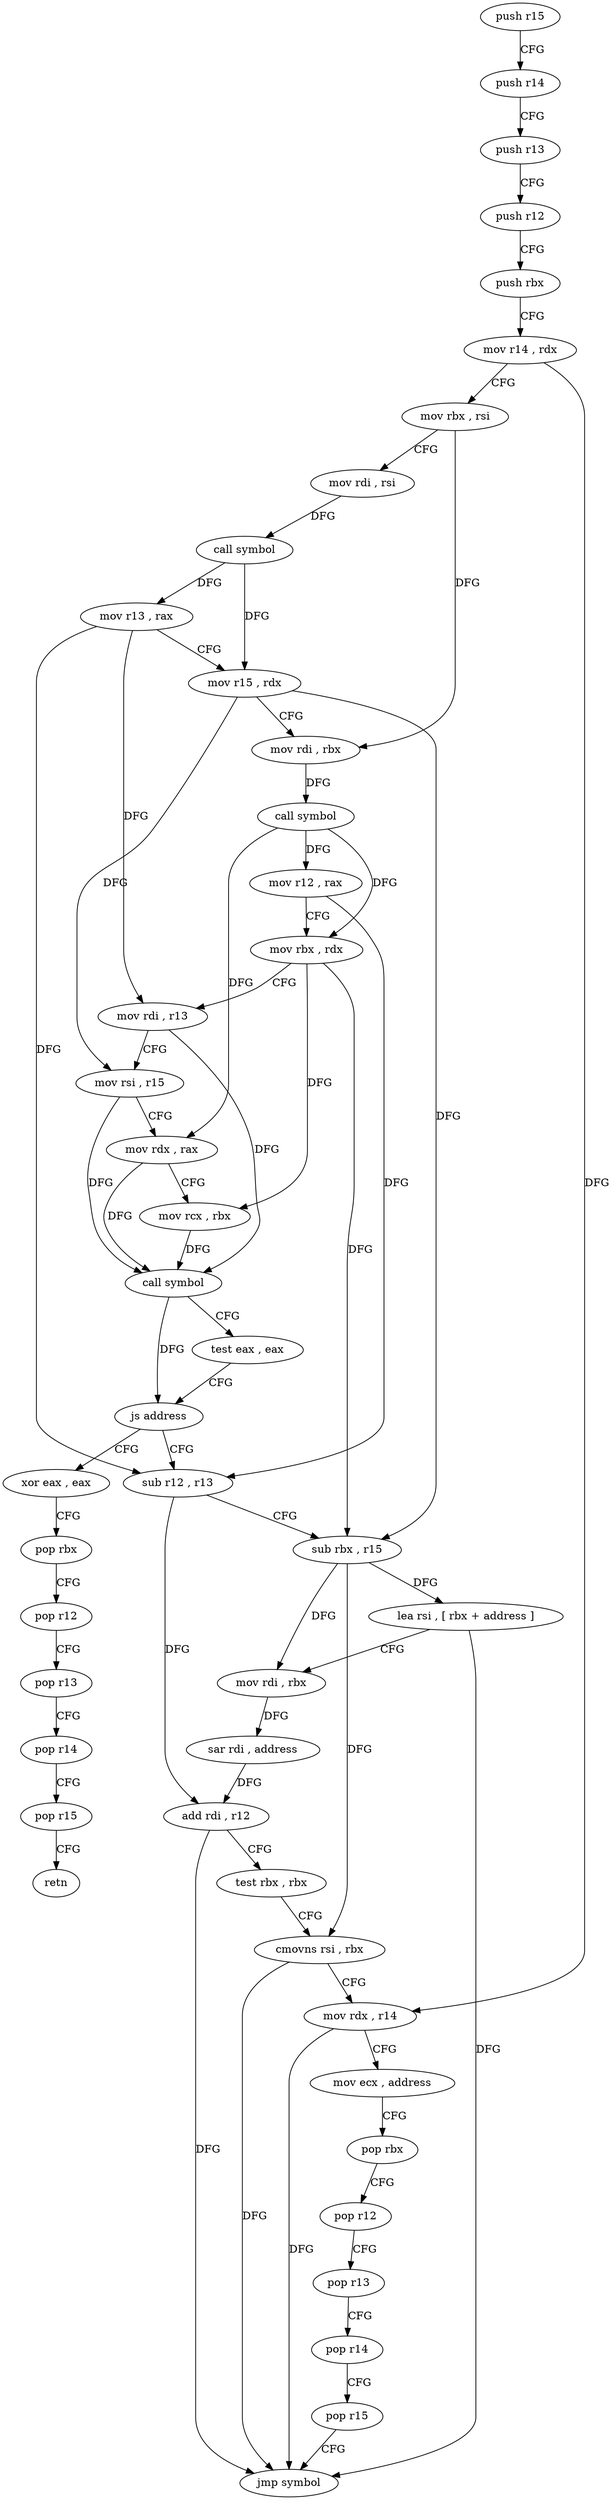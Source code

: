 digraph "func" {
"4215088" [label = "push r15" ]
"4215090" [label = "push r14" ]
"4215092" [label = "push r13" ]
"4215094" [label = "push r12" ]
"4215096" [label = "push rbx" ]
"4215097" [label = "mov r14 , rdx" ]
"4215100" [label = "mov rbx , rsi" ]
"4215103" [label = "mov rdi , rsi" ]
"4215106" [label = "call symbol" ]
"4215111" [label = "mov r13 , rax" ]
"4215114" [label = "mov r15 , rdx" ]
"4215117" [label = "mov rdi , rbx" ]
"4215120" [label = "call symbol" ]
"4215125" [label = "mov r12 , rax" ]
"4215128" [label = "mov rbx , rdx" ]
"4215131" [label = "mov rdi , r13" ]
"4215134" [label = "mov rsi , r15" ]
"4215137" [label = "mov rdx , rax" ]
"4215140" [label = "mov rcx , rbx" ]
"4215143" [label = "call symbol" ]
"4215148" [label = "test eax , eax" ]
"4215150" [label = "js address" ]
"4215204" [label = "xor eax , eax" ]
"4215152" [label = "sub r12 , r13" ]
"4215206" [label = "pop rbx" ]
"4215207" [label = "pop r12" ]
"4215209" [label = "pop r13" ]
"4215211" [label = "pop r14" ]
"4215213" [label = "pop r15" ]
"4215215" [label = "retn" ]
"4215155" [label = "sub rbx , r15" ]
"4215158" [label = "lea rsi , [ rbx + address ]" ]
"4215165" [label = "mov rdi , rbx" ]
"4215168" [label = "sar rdi , address" ]
"4215172" [label = "add rdi , r12" ]
"4215175" [label = "test rbx , rbx" ]
"4215178" [label = "cmovns rsi , rbx" ]
"4215182" [label = "mov rdx , r14" ]
"4215185" [label = "mov ecx , address" ]
"4215190" [label = "pop rbx" ]
"4215191" [label = "pop r12" ]
"4215193" [label = "pop r13" ]
"4215195" [label = "pop r14" ]
"4215197" [label = "pop r15" ]
"4215199" [label = "jmp symbol" ]
"4215088" -> "4215090" [ label = "CFG" ]
"4215090" -> "4215092" [ label = "CFG" ]
"4215092" -> "4215094" [ label = "CFG" ]
"4215094" -> "4215096" [ label = "CFG" ]
"4215096" -> "4215097" [ label = "CFG" ]
"4215097" -> "4215100" [ label = "CFG" ]
"4215097" -> "4215182" [ label = "DFG" ]
"4215100" -> "4215103" [ label = "CFG" ]
"4215100" -> "4215117" [ label = "DFG" ]
"4215103" -> "4215106" [ label = "DFG" ]
"4215106" -> "4215111" [ label = "DFG" ]
"4215106" -> "4215114" [ label = "DFG" ]
"4215111" -> "4215114" [ label = "CFG" ]
"4215111" -> "4215131" [ label = "DFG" ]
"4215111" -> "4215152" [ label = "DFG" ]
"4215114" -> "4215117" [ label = "CFG" ]
"4215114" -> "4215134" [ label = "DFG" ]
"4215114" -> "4215155" [ label = "DFG" ]
"4215117" -> "4215120" [ label = "DFG" ]
"4215120" -> "4215125" [ label = "DFG" ]
"4215120" -> "4215137" [ label = "DFG" ]
"4215120" -> "4215128" [ label = "DFG" ]
"4215125" -> "4215128" [ label = "CFG" ]
"4215125" -> "4215152" [ label = "DFG" ]
"4215128" -> "4215131" [ label = "CFG" ]
"4215128" -> "4215140" [ label = "DFG" ]
"4215128" -> "4215155" [ label = "DFG" ]
"4215131" -> "4215134" [ label = "CFG" ]
"4215131" -> "4215143" [ label = "DFG" ]
"4215134" -> "4215137" [ label = "CFG" ]
"4215134" -> "4215143" [ label = "DFG" ]
"4215137" -> "4215140" [ label = "CFG" ]
"4215137" -> "4215143" [ label = "DFG" ]
"4215140" -> "4215143" [ label = "DFG" ]
"4215143" -> "4215148" [ label = "CFG" ]
"4215143" -> "4215150" [ label = "DFG" ]
"4215148" -> "4215150" [ label = "CFG" ]
"4215150" -> "4215204" [ label = "CFG" ]
"4215150" -> "4215152" [ label = "CFG" ]
"4215204" -> "4215206" [ label = "CFG" ]
"4215152" -> "4215155" [ label = "CFG" ]
"4215152" -> "4215172" [ label = "DFG" ]
"4215206" -> "4215207" [ label = "CFG" ]
"4215207" -> "4215209" [ label = "CFG" ]
"4215209" -> "4215211" [ label = "CFG" ]
"4215211" -> "4215213" [ label = "CFG" ]
"4215213" -> "4215215" [ label = "CFG" ]
"4215155" -> "4215158" [ label = "DFG" ]
"4215155" -> "4215165" [ label = "DFG" ]
"4215155" -> "4215178" [ label = "DFG" ]
"4215158" -> "4215165" [ label = "CFG" ]
"4215158" -> "4215199" [ label = "DFG" ]
"4215165" -> "4215168" [ label = "DFG" ]
"4215168" -> "4215172" [ label = "DFG" ]
"4215172" -> "4215175" [ label = "CFG" ]
"4215172" -> "4215199" [ label = "DFG" ]
"4215175" -> "4215178" [ label = "CFG" ]
"4215178" -> "4215182" [ label = "CFG" ]
"4215178" -> "4215199" [ label = "DFG" ]
"4215182" -> "4215185" [ label = "CFG" ]
"4215182" -> "4215199" [ label = "DFG" ]
"4215185" -> "4215190" [ label = "CFG" ]
"4215190" -> "4215191" [ label = "CFG" ]
"4215191" -> "4215193" [ label = "CFG" ]
"4215193" -> "4215195" [ label = "CFG" ]
"4215195" -> "4215197" [ label = "CFG" ]
"4215197" -> "4215199" [ label = "CFG" ]
}
